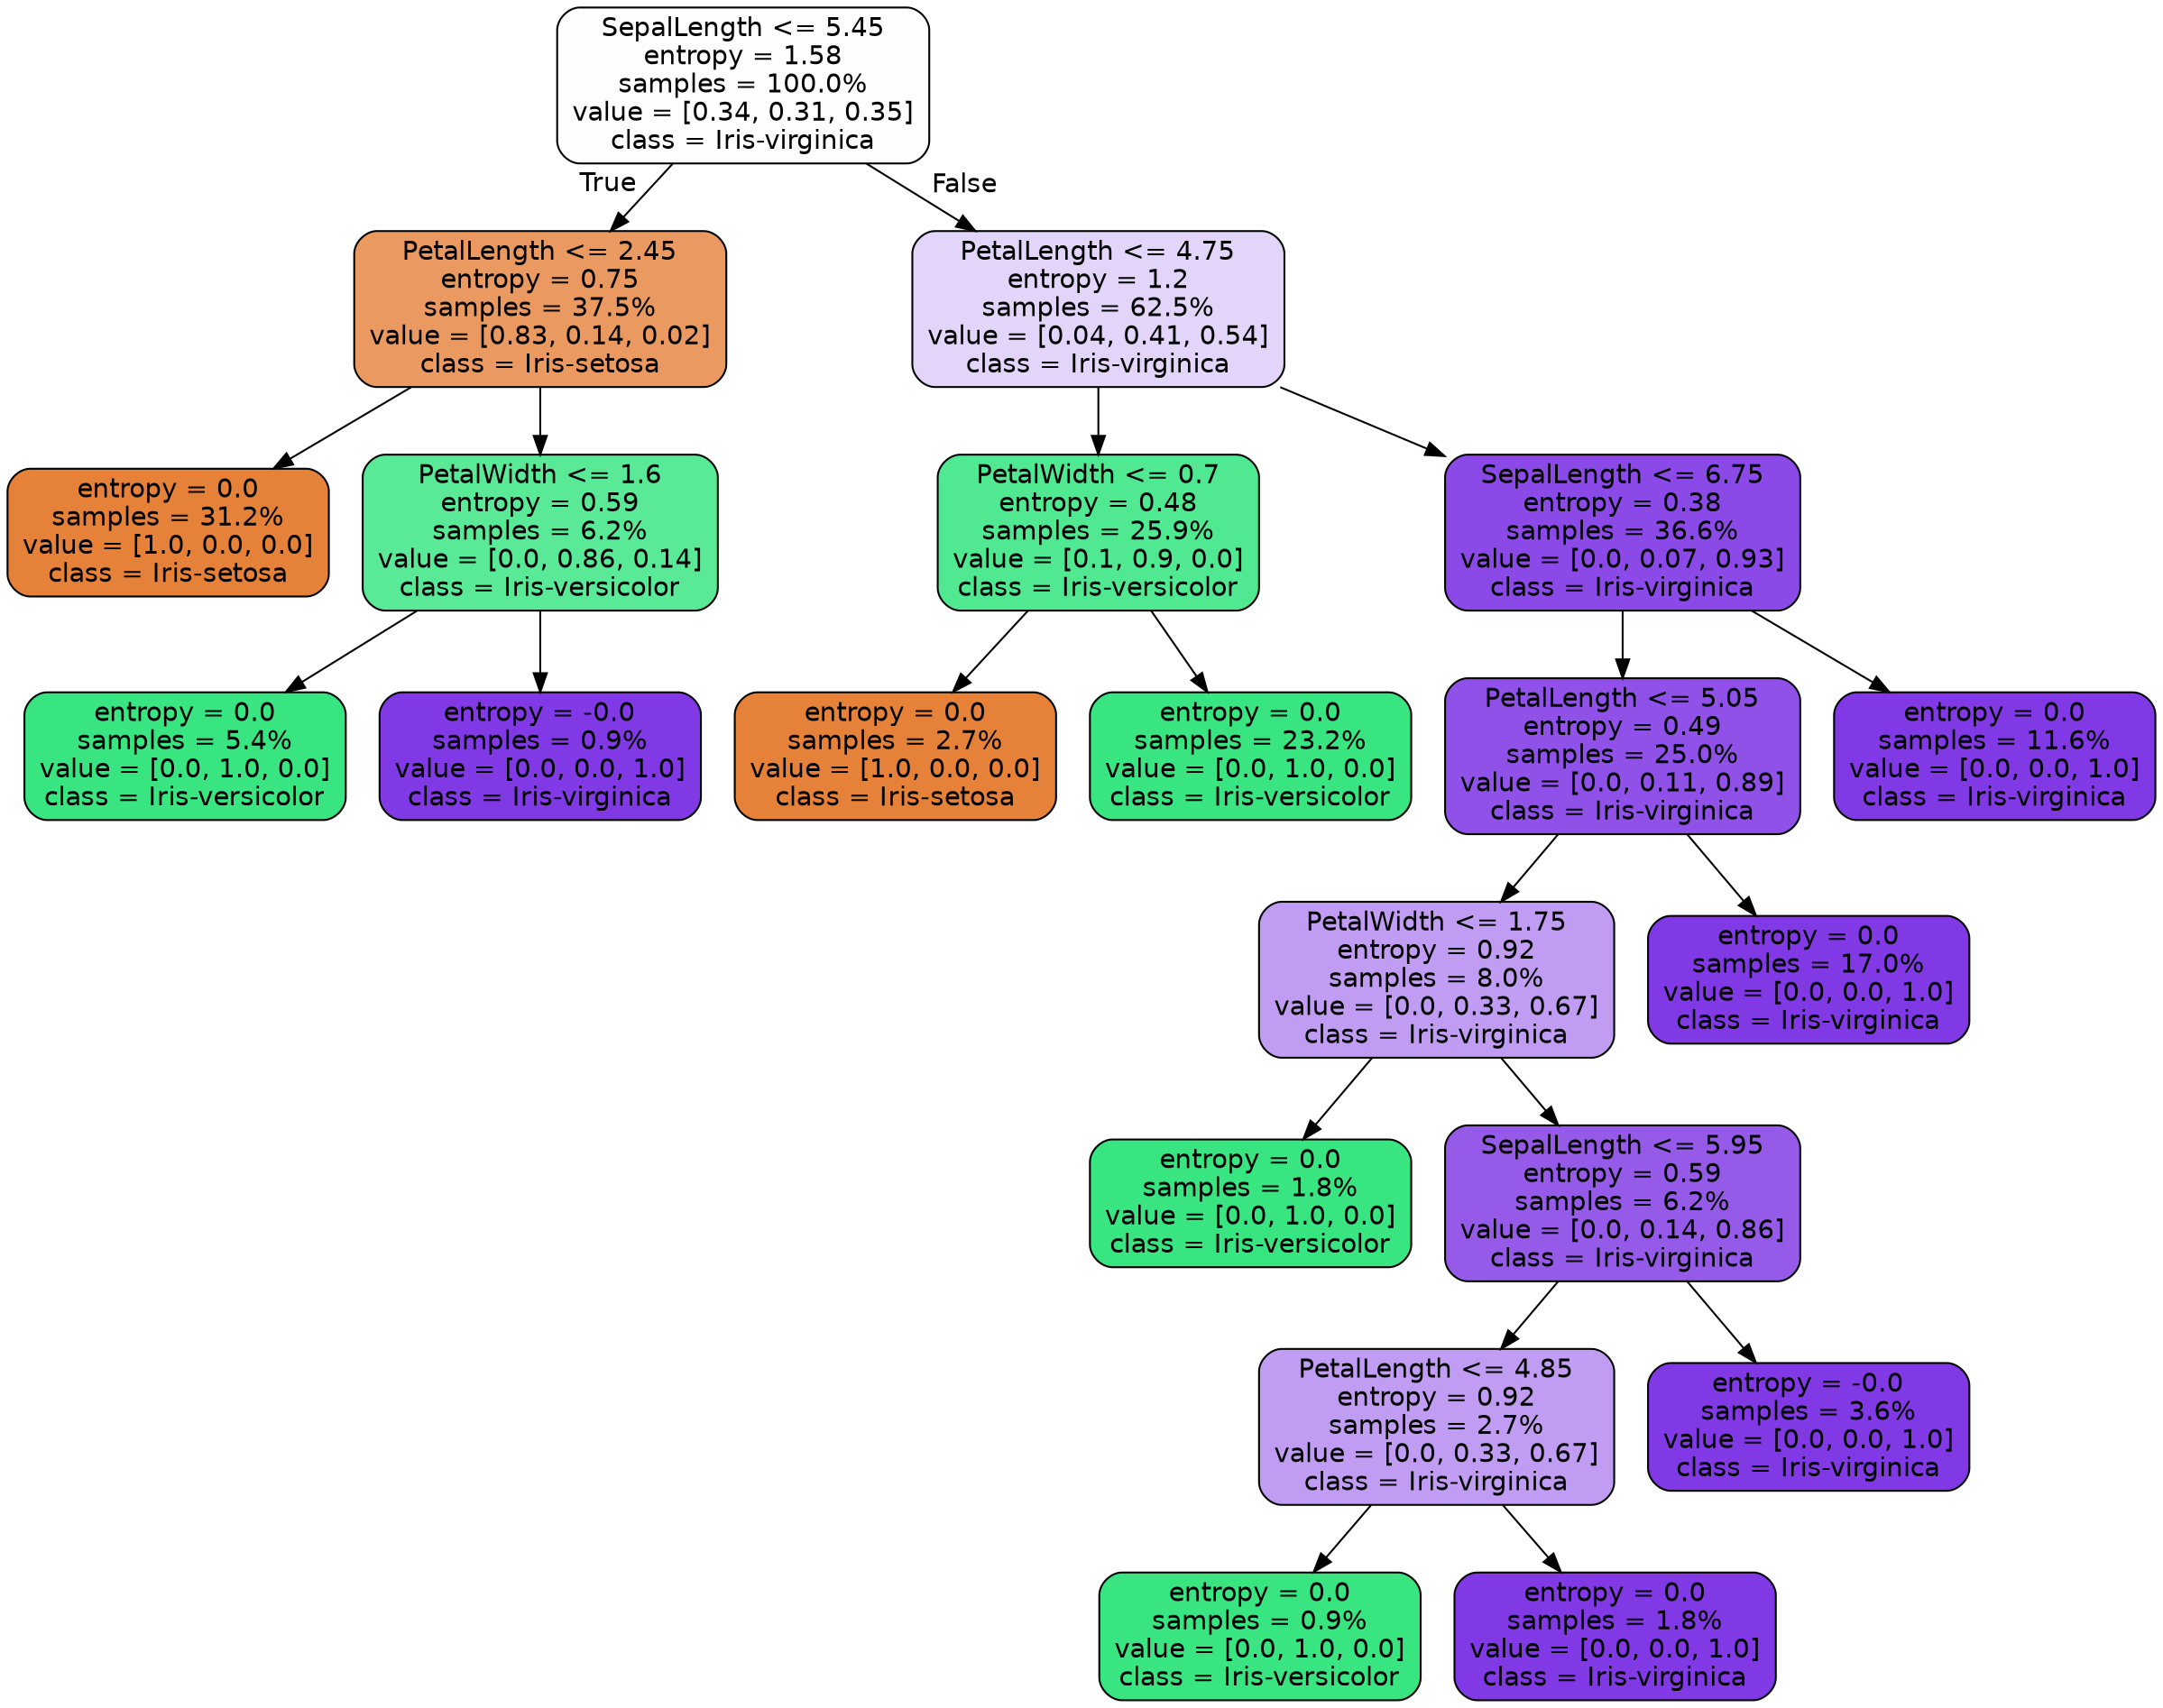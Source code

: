 digraph Tree {
node [shape=box, style="filled, rounded", color="black", fontname=helvetica] ;
edge [fontname=helvetica] ;
0 [label="SepalLength <= 5.45\nentropy = 1.58\nsamples = 100.0%\nvalue = [0.34, 0.31, 0.35]\nclass = Iris-virginica", fillcolor="#fdfcff"] ;
1 [label="PetalLength <= 2.45\nentropy = 0.75\nsamples = 37.5%\nvalue = [0.83, 0.14, 0.02]\nclass = Iris-setosa", fillcolor="#ea9a60"] ;
0 -> 1 [labeldistance=2.5, labelangle=45, headlabel="True"] ;
2 [label="entropy = 0.0\nsamples = 31.2%\nvalue = [1.0, 0.0, 0.0]\nclass = Iris-setosa", fillcolor="#e58139"] ;
1 -> 2 ;
3 [label="PetalWidth <= 1.6\nentropy = 0.59\nsamples = 6.2%\nvalue = [0.0, 0.86, 0.14]\nclass = Iris-versicolor", fillcolor="#5ae996"] ;
1 -> 3 ;
4 [label="entropy = 0.0\nsamples = 5.4%\nvalue = [0.0, 1.0, 0.0]\nclass = Iris-versicolor", fillcolor="#39e581"] ;
3 -> 4 ;
5 [label="entropy = -0.0\nsamples = 0.9%\nvalue = [0.0, 0.0, 1.0]\nclass = Iris-virginica", fillcolor="#8139e5"] ;
3 -> 5 ;
6 [label="PetalLength <= 4.75\nentropy = 1.2\nsamples = 62.5%\nvalue = [0.04, 0.41, 0.54]\nclass = Iris-virginica", fillcolor="#e3d4f9"] ;
0 -> 6 [labeldistance=2.5, labelangle=-45, headlabel="False"] ;
7 [label="PetalWidth <= 0.7\nentropy = 0.48\nsamples = 25.9%\nvalue = [0.1, 0.9, 0.0]\nclass = Iris-versicolor", fillcolor="#50e890"] ;
6 -> 7 ;
8 [label="entropy = 0.0\nsamples = 2.7%\nvalue = [1.0, 0.0, 0.0]\nclass = Iris-setosa", fillcolor="#e58139"] ;
7 -> 8 ;
9 [label="entropy = 0.0\nsamples = 23.2%\nvalue = [0.0, 1.0, 0.0]\nclass = Iris-versicolor", fillcolor="#39e581"] ;
7 -> 9 ;
10 [label="SepalLength <= 6.75\nentropy = 0.38\nsamples = 36.6%\nvalue = [0.0, 0.07, 0.93]\nclass = Iris-virginica", fillcolor="#8b49e7"] ;
6 -> 10 ;
11 [label="PetalLength <= 5.05\nentropy = 0.49\nsamples = 25.0%\nvalue = [0.0, 0.11, 0.89]\nclass = Iris-virginica", fillcolor="#9051e8"] ;
10 -> 11 ;
12 [label="PetalWidth <= 1.75\nentropy = 0.92\nsamples = 8.0%\nvalue = [0.0, 0.33, 0.67]\nclass = Iris-virginica", fillcolor="#c09cf2"] ;
11 -> 12 ;
13 [label="entropy = 0.0\nsamples = 1.8%\nvalue = [0.0, 1.0, 0.0]\nclass = Iris-versicolor", fillcolor="#39e581"] ;
12 -> 13 ;
14 [label="SepalLength <= 5.95\nentropy = 0.59\nsamples = 6.2%\nvalue = [0.0, 0.14, 0.86]\nclass = Iris-virginica", fillcolor="#965ae9"] ;
12 -> 14 ;
15 [label="PetalLength <= 4.85\nentropy = 0.92\nsamples = 2.7%\nvalue = [0.0, 0.33, 0.67]\nclass = Iris-virginica", fillcolor="#c09cf2"] ;
14 -> 15 ;
16 [label="entropy = 0.0\nsamples = 0.9%\nvalue = [0.0, 1.0, 0.0]\nclass = Iris-versicolor", fillcolor="#39e581"] ;
15 -> 16 ;
17 [label="entropy = 0.0\nsamples = 1.8%\nvalue = [0.0, 0.0, 1.0]\nclass = Iris-virginica", fillcolor="#8139e5"] ;
15 -> 17 ;
18 [label="entropy = -0.0\nsamples = 3.6%\nvalue = [0.0, 0.0, 1.0]\nclass = Iris-virginica", fillcolor="#8139e5"] ;
14 -> 18 ;
19 [label="entropy = 0.0\nsamples = 17.0%\nvalue = [0.0, 0.0, 1.0]\nclass = Iris-virginica", fillcolor="#8139e5"] ;
11 -> 19 ;
20 [label="entropy = 0.0\nsamples = 11.6%\nvalue = [0.0, 0.0, 1.0]\nclass = Iris-virginica", fillcolor="#8139e5"] ;
10 -> 20 ;
}